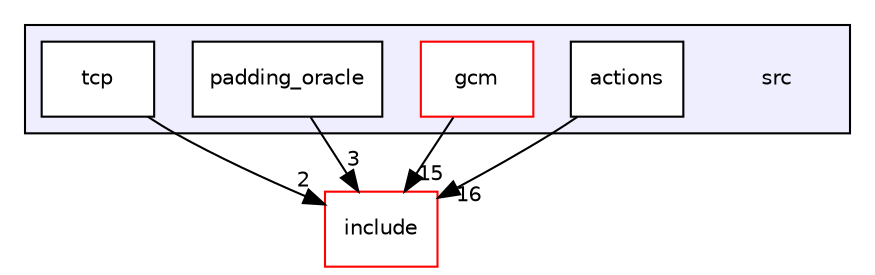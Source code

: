 digraph "src" {
  compound=true
  node [ fontsize="10", fontname="Helvetica"];
  edge [ labelfontsize="10", labelfontname="Helvetica"];
  subgraph clusterdir_68267d1309a1af8e8297ef4c3efbcdba {
    graph [ bgcolor="#eeeeff", pencolor="black", label="" URL="dir_68267d1309a1af8e8297ef4c3efbcdba.html"];
    dir_68267d1309a1af8e8297ef4c3efbcdba [shape=plaintext label="src"];
  dir_d2b8d8eda696fb67dda800ae051affdc [shape=box label="actions" fillcolor="white" style="filled" URL="dir_d2b8d8eda696fb67dda800ae051affdc.html"];
  dir_f9b77f2be90c46d9280ca651af0cfd71 [shape=box label="gcm" fillcolor="white" style="filled" color="red" URL="dir_f9b77f2be90c46d9280ca651af0cfd71.html"];
  dir_81295e0015c232f58226db6e378148d6 [shape=box label="padding_oracle" fillcolor="white" style="filled" URL="dir_81295e0015c232f58226db6e378148d6.html"];
  dir_a65467b043fce6081aa9e597b27062f1 [shape=box label="tcp" fillcolor="white" style="filled" URL="dir_a65467b043fce6081aa9e597b27062f1.html"];
  }
  dir_d44c64559bbebec7f509842c48db8b23 [shape=box label="include" fillcolor="white" style="filled" color="red" URL="dir_d44c64559bbebec7f509842c48db8b23.html"];
  dir_d2b8d8eda696fb67dda800ae051affdc->dir_d44c64559bbebec7f509842c48db8b23 [headlabel="16", labeldistance=1.5 headhref="dir_000008_000002.html"];
  dir_81295e0015c232f58226db6e378148d6->dir_d44c64559bbebec7f509842c48db8b23 [headlabel="3", labeldistance=1.5 headhref="dir_000011_000002.html"];
  dir_a65467b043fce6081aa9e597b27062f1->dir_d44c64559bbebec7f509842c48db8b23 [headlabel="2", labeldistance=1.5 headhref="dir_000012_000002.html"];
  dir_f9b77f2be90c46d9280ca651af0cfd71->dir_d44c64559bbebec7f509842c48db8b23 [headlabel="15", labeldistance=1.5 headhref="dir_000009_000002.html"];
}
